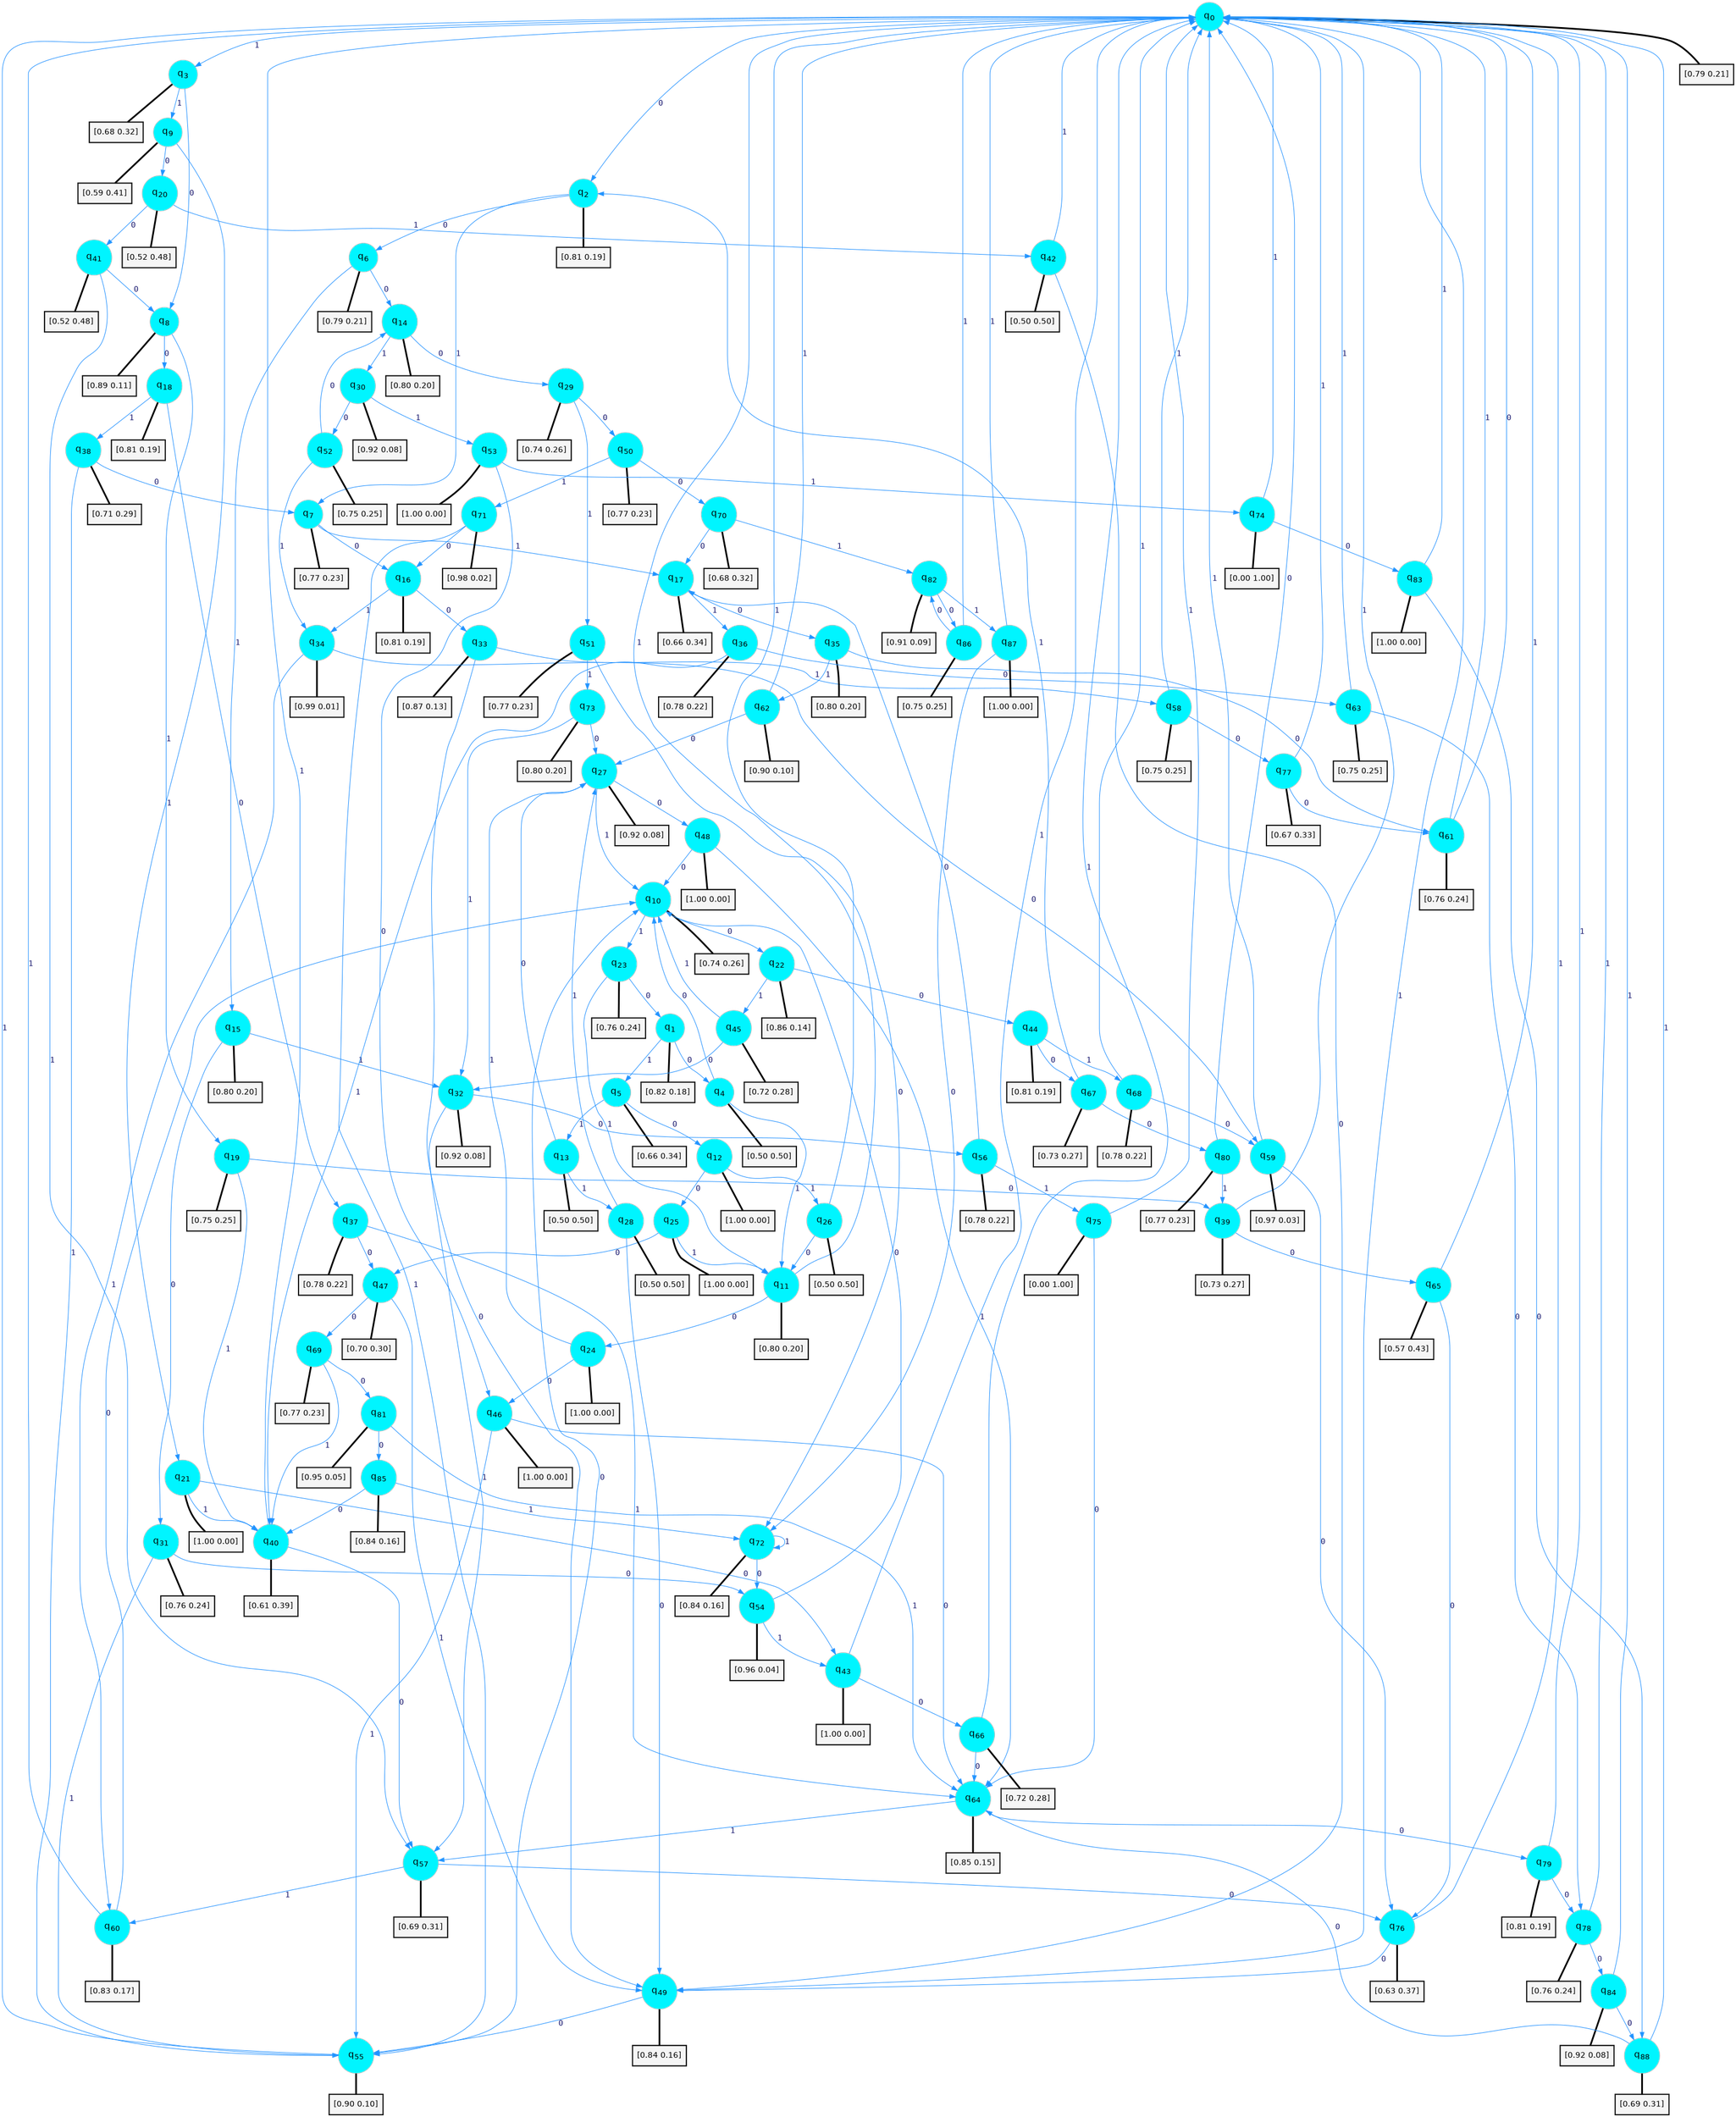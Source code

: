 digraph G {
graph [
bgcolor=transparent, dpi=300, rankdir=TD, size="40,25"];
node [
color=gray, fillcolor=turquoise1, fontcolor=black, fontname=Helvetica, fontsize=16, fontweight=bold, shape=circle, style=filled];
edge [
arrowsize=1, color=dodgerblue1, fontcolor=midnightblue, fontname=courier, fontweight=bold, penwidth=1, style=solid, weight=20];
0[label=<q<SUB>0</SUB>>];
1[label=<q<SUB>1</SUB>>];
2[label=<q<SUB>2</SUB>>];
3[label=<q<SUB>3</SUB>>];
4[label=<q<SUB>4</SUB>>];
5[label=<q<SUB>5</SUB>>];
6[label=<q<SUB>6</SUB>>];
7[label=<q<SUB>7</SUB>>];
8[label=<q<SUB>8</SUB>>];
9[label=<q<SUB>9</SUB>>];
10[label=<q<SUB>10</SUB>>];
11[label=<q<SUB>11</SUB>>];
12[label=<q<SUB>12</SUB>>];
13[label=<q<SUB>13</SUB>>];
14[label=<q<SUB>14</SUB>>];
15[label=<q<SUB>15</SUB>>];
16[label=<q<SUB>16</SUB>>];
17[label=<q<SUB>17</SUB>>];
18[label=<q<SUB>18</SUB>>];
19[label=<q<SUB>19</SUB>>];
20[label=<q<SUB>20</SUB>>];
21[label=<q<SUB>21</SUB>>];
22[label=<q<SUB>22</SUB>>];
23[label=<q<SUB>23</SUB>>];
24[label=<q<SUB>24</SUB>>];
25[label=<q<SUB>25</SUB>>];
26[label=<q<SUB>26</SUB>>];
27[label=<q<SUB>27</SUB>>];
28[label=<q<SUB>28</SUB>>];
29[label=<q<SUB>29</SUB>>];
30[label=<q<SUB>30</SUB>>];
31[label=<q<SUB>31</SUB>>];
32[label=<q<SUB>32</SUB>>];
33[label=<q<SUB>33</SUB>>];
34[label=<q<SUB>34</SUB>>];
35[label=<q<SUB>35</SUB>>];
36[label=<q<SUB>36</SUB>>];
37[label=<q<SUB>37</SUB>>];
38[label=<q<SUB>38</SUB>>];
39[label=<q<SUB>39</SUB>>];
40[label=<q<SUB>40</SUB>>];
41[label=<q<SUB>41</SUB>>];
42[label=<q<SUB>42</SUB>>];
43[label=<q<SUB>43</SUB>>];
44[label=<q<SUB>44</SUB>>];
45[label=<q<SUB>45</SUB>>];
46[label=<q<SUB>46</SUB>>];
47[label=<q<SUB>47</SUB>>];
48[label=<q<SUB>48</SUB>>];
49[label=<q<SUB>49</SUB>>];
50[label=<q<SUB>50</SUB>>];
51[label=<q<SUB>51</SUB>>];
52[label=<q<SUB>52</SUB>>];
53[label=<q<SUB>53</SUB>>];
54[label=<q<SUB>54</SUB>>];
55[label=<q<SUB>55</SUB>>];
56[label=<q<SUB>56</SUB>>];
57[label=<q<SUB>57</SUB>>];
58[label=<q<SUB>58</SUB>>];
59[label=<q<SUB>59</SUB>>];
60[label=<q<SUB>60</SUB>>];
61[label=<q<SUB>61</SUB>>];
62[label=<q<SUB>62</SUB>>];
63[label=<q<SUB>63</SUB>>];
64[label=<q<SUB>64</SUB>>];
65[label=<q<SUB>65</SUB>>];
66[label=<q<SUB>66</SUB>>];
67[label=<q<SUB>67</SUB>>];
68[label=<q<SUB>68</SUB>>];
69[label=<q<SUB>69</SUB>>];
70[label=<q<SUB>70</SUB>>];
71[label=<q<SUB>71</SUB>>];
72[label=<q<SUB>72</SUB>>];
73[label=<q<SUB>73</SUB>>];
74[label=<q<SUB>74</SUB>>];
75[label=<q<SUB>75</SUB>>];
76[label=<q<SUB>76</SUB>>];
77[label=<q<SUB>77</SUB>>];
78[label=<q<SUB>78</SUB>>];
79[label=<q<SUB>79</SUB>>];
80[label=<q<SUB>80</SUB>>];
81[label=<q<SUB>81</SUB>>];
82[label=<q<SUB>82</SUB>>];
83[label=<q<SUB>83</SUB>>];
84[label=<q<SUB>84</SUB>>];
85[label=<q<SUB>85</SUB>>];
86[label=<q<SUB>86</SUB>>];
87[label=<q<SUB>87</SUB>>];
88[label=<q<SUB>88</SUB>>];
89[label="[0.79 0.21]", shape=box,fontcolor=black, fontname=Helvetica, fontsize=14, penwidth=2, fillcolor=whitesmoke,color=black];
90[label="[0.82 0.18]", shape=box,fontcolor=black, fontname=Helvetica, fontsize=14, penwidth=2, fillcolor=whitesmoke,color=black];
91[label="[0.81 0.19]", shape=box,fontcolor=black, fontname=Helvetica, fontsize=14, penwidth=2, fillcolor=whitesmoke,color=black];
92[label="[0.68 0.32]", shape=box,fontcolor=black, fontname=Helvetica, fontsize=14, penwidth=2, fillcolor=whitesmoke,color=black];
93[label="[0.50 0.50]", shape=box,fontcolor=black, fontname=Helvetica, fontsize=14, penwidth=2, fillcolor=whitesmoke,color=black];
94[label="[0.66 0.34]", shape=box,fontcolor=black, fontname=Helvetica, fontsize=14, penwidth=2, fillcolor=whitesmoke,color=black];
95[label="[0.79 0.21]", shape=box,fontcolor=black, fontname=Helvetica, fontsize=14, penwidth=2, fillcolor=whitesmoke,color=black];
96[label="[0.77 0.23]", shape=box,fontcolor=black, fontname=Helvetica, fontsize=14, penwidth=2, fillcolor=whitesmoke,color=black];
97[label="[0.89 0.11]", shape=box,fontcolor=black, fontname=Helvetica, fontsize=14, penwidth=2, fillcolor=whitesmoke,color=black];
98[label="[0.59 0.41]", shape=box,fontcolor=black, fontname=Helvetica, fontsize=14, penwidth=2, fillcolor=whitesmoke,color=black];
99[label="[0.74 0.26]", shape=box,fontcolor=black, fontname=Helvetica, fontsize=14, penwidth=2, fillcolor=whitesmoke,color=black];
100[label="[0.80 0.20]", shape=box,fontcolor=black, fontname=Helvetica, fontsize=14, penwidth=2, fillcolor=whitesmoke,color=black];
101[label="[1.00 0.00]", shape=box,fontcolor=black, fontname=Helvetica, fontsize=14, penwidth=2, fillcolor=whitesmoke,color=black];
102[label="[0.50 0.50]", shape=box,fontcolor=black, fontname=Helvetica, fontsize=14, penwidth=2, fillcolor=whitesmoke,color=black];
103[label="[0.80 0.20]", shape=box,fontcolor=black, fontname=Helvetica, fontsize=14, penwidth=2, fillcolor=whitesmoke,color=black];
104[label="[0.80 0.20]", shape=box,fontcolor=black, fontname=Helvetica, fontsize=14, penwidth=2, fillcolor=whitesmoke,color=black];
105[label="[0.81 0.19]", shape=box,fontcolor=black, fontname=Helvetica, fontsize=14, penwidth=2, fillcolor=whitesmoke,color=black];
106[label="[0.66 0.34]", shape=box,fontcolor=black, fontname=Helvetica, fontsize=14, penwidth=2, fillcolor=whitesmoke,color=black];
107[label="[0.81 0.19]", shape=box,fontcolor=black, fontname=Helvetica, fontsize=14, penwidth=2, fillcolor=whitesmoke,color=black];
108[label="[0.75 0.25]", shape=box,fontcolor=black, fontname=Helvetica, fontsize=14, penwidth=2, fillcolor=whitesmoke,color=black];
109[label="[0.52 0.48]", shape=box,fontcolor=black, fontname=Helvetica, fontsize=14, penwidth=2, fillcolor=whitesmoke,color=black];
110[label="[1.00 0.00]", shape=box,fontcolor=black, fontname=Helvetica, fontsize=14, penwidth=2, fillcolor=whitesmoke,color=black];
111[label="[0.86 0.14]", shape=box,fontcolor=black, fontname=Helvetica, fontsize=14, penwidth=2, fillcolor=whitesmoke,color=black];
112[label="[0.76 0.24]", shape=box,fontcolor=black, fontname=Helvetica, fontsize=14, penwidth=2, fillcolor=whitesmoke,color=black];
113[label="[1.00 0.00]", shape=box,fontcolor=black, fontname=Helvetica, fontsize=14, penwidth=2, fillcolor=whitesmoke,color=black];
114[label="[1.00 0.00]", shape=box,fontcolor=black, fontname=Helvetica, fontsize=14, penwidth=2, fillcolor=whitesmoke,color=black];
115[label="[0.50 0.50]", shape=box,fontcolor=black, fontname=Helvetica, fontsize=14, penwidth=2, fillcolor=whitesmoke,color=black];
116[label="[0.92 0.08]", shape=box,fontcolor=black, fontname=Helvetica, fontsize=14, penwidth=2, fillcolor=whitesmoke,color=black];
117[label="[0.50 0.50]", shape=box,fontcolor=black, fontname=Helvetica, fontsize=14, penwidth=2, fillcolor=whitesmoke,color=black];
118[label="[0.74 0.26]", shape=box,fontcolor=black, fontname=Helvetica, fontsize=14, penwidth=2, fillcolor=whitesmoke,color=black];
119[label="[0.92 0.08]", shape=box,fontcolor=black, fontname=Helvetica, fontsize=14, penwidth=2, fillcolor=whitesmoke,color=black];
120[label="[0.76 0.24]", shape=box,fontcolor=black, fontname=Helvetica, fontsize=14, penwidth=2, fillcolor=whitesmoke,color=black];
121[label="[0.92 0.08]", shape=box,fontcolor=black, fontname=Helvetica, fontsize=14, penwidth=2, fillcolor=whitesmoke,color=black];
122[label="[0.87 0.13]", shape=box,fontcolor=black, fontname=Helvetica, fontsize=14, penwidth=2, fillcolor=whitesmoke,color=black];
123[label="[0.99 0.01]", shape=box,fontcolor=black, fontname=Helvetica, fontsize=14, penwidth=2, fillcolor=whitesmoke,color=black];
124[label="[0.80 0.20]", shape=box,fontcolor=black, fontname=Helvetica, fontsize=14, penwidth=2, fillcolor=whitesmoke,color=black];
125[label="[0.78 0.22]", shape=box,fontcolor=black, fontname=Helvetica, fontsize=14, penwidth=2, fillcolor=whitesmoke,color=black];
126[label="[0.78 0.22]", shape=box,fontcolor=black, fontname=Helvetica, fontsize=14, penwidth=2, fillcolor=whitesmoke,color=black];
127[label="[0.71 0.29]", shape=box,fontcolor=black, fontname=Helvetica, fontsize=14, penwidth=2, fillcolor=whitesmoke,color=black];
128[label="[0.73 0.27]", shape=box,fontcolor=black, fontname=Helvetica, fontsize=14, penwidth=2, fillcolor=whitesmoke,color=black];
129[label="[0.61 0.39]", shape=box,fontcolor=black, fontname=Helvetica, fontsize=14, penwidth=2, fillcolor=whitesmoke,color=black];
130[label="[0.52 0.48]", shape=box,fontcolor=black, fontname=Helvetica, fontsize=14, penwidth=2, fillcolor=whitesmoke,color=black];
131[label="[0.50 0.50]", shape=box,fontcolor=black, fontname=Helvetica, fontsize=14, penwidth=2, fillcolor=whitesmoke,color=black];
132[label="[1.00 0.00]", shape=box,fontcolor=black, fontname=Helvetica, fontsize=14, penwidth=2, fillcolor=whitesmoke,color=black];
133[label="[0.81 0.19]", shape=box,fontcolor=black, fontname=Helvetica, fontsize=14, penwidth=2, fillcolor=whitesmoke,color=black];
134[label="[0.72 0.28]", shape=box,fontcolor=black, fontname=Helvetica, fontsize=14, penwidth=2, fillcolor=whitesmoke,color=black];
135[label="[1.00 0.00]", shape=box,fontcolor=black, fontname=Helvetica, fontsize=14, penwidth=2, fillcolor=whitesmoke,color=black];
136[label="[0.70 0.30]", shape=box,fontcolor=black, fontname=Helvetica, fontsize=14, penwidth=2, fillcolor=whitesmoke,color=black];
137[label="[1.00 0.00]", shape=box,fontcolor=black, fontname=Helvetica, fontsize=14, penwidth=2, fillcolor=whitesmoke,color=black];
138[label="[0.84 0.16]", shape=box,fontcolor=black, fontname=Helvetica, fontsize=14, penwidth=2, fillcolor=whitesmoke,color=black];
139[label="[0.77 0.23]", shape=box,fontcolor=black, fontname=Helvetica, fontsize=14, penwidth=2, fillcolor=whitesmoke,color=black];
140[label="[0.77 0.23]", shape=box,fontcolor=black, fontname=Helvetica, fontsize=14, penwidth=2, fillcolor=whitesmoke,color=black];
141[label="[0.75 0.25]", shape=box,fontcolor=black, fontname=Helvetica, fontsize=14, penwidth=2, fillcolor=whitesmoke,color=black];
142[label="[1.00 0.00]", shape=box,fontcolor=black, fontname=Helvetica, fontsize=14, penwidth=2, fillcolor=whitesmoke,color=black];
143[label="[0.96 0.04]", shape=box,fontcolor=black, fontname=Helvetica, fontsize=14, penwidth=2, fillcolor=whitesmoke,color=black];
144[label="[0.90 0.10]", shape=box,fontcolor=black, fontname=Helvetica, fontsize=14, penwidth=2, fillcolor=whitesmoke,color=black];
145[label="[0.78 0.22]", shape=box,fontcolor=black, fontname=Helvetica, fontsize=14, penwidth=2, fillcolor=whitesmoke,color=black];
146[label="[0.69 0.31]", shape=box,fontcolor=black, fontname=Helvetica, fontsize=14, penwidth=2, fillcolor=whitesmoke,color=black];
147[label="[0.75 0.25]", shape=box,fontcolor=black, fontname=Helvetica, fontsize=14, penwidth=2, fillcolor=whitesmoke,color=black];
148[label="[0.97 0.03]", shape=box,fontcolor=black, fontname=Helvetica, fontsize=14, penwidth=2, fillcolor=whitesmoke,color=black];
149[label="[0.83 0.17]", shape=box,fontcolor=black, fontname=Helvetica, fontsize=14, penwidth=2, fillcolor=whitesmoke,color=black];
150[label="[0.76 0.24]", shape=box,fontcolor=black, fontname=Helvetica, fontsize=14, penwidth=2, fillcolor=whitesmoke,color=black];
151[label="[0.90 0.10]", shape=box,fontcolor=black, fontname=Helvetica, fontsize=14, penwidth=2, fillcolor=whitesmoke,color=black];
152[label="[0.75 0.25]", shape=box,fontcolor=black, fontname=Helvetica, fontsize=14, penwidth=2, fillcolor=whitesmoke,color=black];
153[label="[0.85 0.15]", shape=box,fontcolor=black, fontname=Helvetica, fontsize=14, penwidth=2, fillcolor=whitesmoke,color=black];
154[label="[0.57 0.43]", shape=box,fontcolor=black, fontname=Helvetica, fontsize=14, penwidth=2, fillcolor=whitesmoke,color=black];
155[label="[0.72 0.28]", shape=box,fontcolor=black, fontname=Helvetica, fontsize=14, penwidth=2, fillcolor=whitesmoke,color=black];
156[label="[0.73 0.27]", shape=box,fontcolor=black, fontname=Helvetica, fontsize=14, penwidth=2, fillcolor=whitesmoke,color=black];
157[label="[0.78 0.22]", shape=box,fontcolor=black, fontname=Helvetica, fontsize=14, penwidth=2, fillcolor=whitesmoke,color=black];
158[label="[0.77 0.23]", shape=box,fontcolor=black, fontname=Helvetica, fontsize=14, penwidth=2, fillcolor=whitesmoke,color=black];
159[label="[0.68 0.32]", shape=box,fontcolor=black, fontname=Helvetica, fontsize=14, penwidth=2, fillcolor=whitesmoke,color=black];
160[label="[0.98 0.02]", shape=box,fontcolor=black, fontname=Helvetica, fontsize=14, penwidth=2, fillcolor=whitesmoke,color=black];
161[label="[0.84 0.16]", shape=box,fontcolor=black, fontname=Helvetica, fontsize=14, penwidth=2, fillcolor=whitesmoke,color=black];
162[label="[0.80 0.20]", shape=box,fontcolor=black, fontname=Helvetica, fontsize=14, penwidth=2, fillcolor=whitesmoke,color=black];
163[label="[0.00 1.00]", shape=box,fontcolor=black, fontname=Helvetica, fontsize=14, penwidth=2, fillcolor=whitesmoke,color=black];
164[label="[0.00 1.00]", shape=box,fontcolor=black, fontname=Helvetica, fontsize=14, penwidth=2, fillcolor=whitesmoke,color=black];
165[label="[0.63 0.37]", shape=box,fontcolor=black, fontname=Helvetica, fontsize=14, penwidth=2, fillcolor=whitesmoke,color=black];
166[label="[0.67 0.33]", shape=box,fontcolor=black, fontname=Helvetica, fontsize=14, penwidth=2, fillcolor=whitesmoke,color=black];
167[label="[0.76 0.24]", shape=box,fontcolor=black, fontname=Helvetica, fontsize=14, penwidth=2, fillcolor=whitesmoke,color=black];
168[label="[0.81 0.19]", shape=box,fontcolor=black, fontname=Helvetica, fontsize=14, penwidth=2, fillcolor=whitesmoke,color=black];
169[label="[0.77 0.23]", shape=box,fontcolor=black, fontname=Helvetica, fontsize=14, penwidth=2, fillcolor=whitesmoke,color=black];
170[label="[0.95 0.05]", shape=box,fontcolor=black, fontname=Helvetica, fontsize=14, penwidth=2, fillcolor=whitesmoke,color=black];
171[label="[0.91 0.09]", shape=box,fontcolor=black, fontname=Helvetica, fontsize=14, penwidth=2, fillcolor=whitesmoke,color=black];
172[label="[1.00 0.00]", shape=box,fontcolor=black, fontname=Helvetica, fontsize=14, penwidth=2, fillcolor=whitesmoke,color=black];
173[label="[0.92 0.08]", shape=box,fontcolor=black, fontname=Helvetica, fontsize=14, penwidth=2, fillcolor=whitesmoke,color=black];
174[label="[0.84 0.16]", shape=box,fontcolor=black, fontname=Helvetica, fontsize=14, penwidth=2, fillcolor=whitesmoke,color=black];
175[label="[0.75 0.25]", shape=box,fontcolor=black, fontname=Helvetica, fontsize=14, penwidth=2, fillcolor=whitesmoke,color=black];
176[label="[1.00 0.00]", shape=box,fontcolor=black, fontname=Helvetica, fontsize=14, penwidth=2, fillcolor=whitesmoke,color=black];
177[label="[0.69 0.31]", shape=box,fontcolor=black, fontname=Helvetica, fontsize=14, penwidth=2, fillcolor=whitesmoke,color=black];
0->2 [label=0];
0->3 [label=1];
0->89 [arrowhead=none, penwidth=3,color=black];
1->4 [label=0];
1->5 [label=1];
1->90 [arrowhead=none, penwidth=3,color=black];
2->6 [label=0];
2->7 [label=1];
2->91 [arrowhead=none, penwidth=3,color=black];
3->8 [label=0];
3->9 [label=1];
3->92 [arrowhead=none, penwidth=3,color=black];
4->10 [label=0];
4->11 [label=1];
4->93 [arrowhead=none, penwidth=3,color=black];
5->12 [label=0];
5->13 [label=1];
5->94 [arrowhead=none, penwidth=3,color=black];
6->14 [label=0];
6->15 [label=1];
6->95 [arrowhead=none, penwidth=3,color=black];
7->16 [label=0];
7->17 [label=1];
7->96 [arrowhead=none, penwidth=3,color=black];
8->18 [label=0];
8->19 [label=1];
8->97 [arrowhead=none, penwidth=3,color=black];
9->20 [label=0];
9->21 [label=1];
9->98 [arrowhead=none, penwidth=3,color=black];
10->22 [label=0];
10->23 [label=1];
10->99 [arrowhead=none, penwidth=3,color=black];
11->24 [label=0];
11->0 [label=1];
11->100 [arrowhead=none, penwidth=3,color=black];
12->25 [label=0];
12->26 [label=1];
12->101 [arrowhead=none, penwidth=3,color=black];
13->27 [label=0];
13->28 [label=1];
13->102 [arrowhead=none, penwidth=3,color=black];
14->29 [label=0];
14->30 [label=1];
14->103 [arrowhead=none, penwidth=3,color=black];
15->31 [label=0];
15->32 [label=1];
15->104 [arrowhead=none, penwidth=3,color=black];
16->33 [label=0];
16->34 [label=1];
16->105 [arrowhead=none, penwidth=3,color=black];
17->35 [label=0];
17->36 [label=1];
17->106 [arrowhead=none, penwidth=3,color=black];
18->37 [label=0];
18->38 [label=1];
18->107 [arrowhead=none, penwidth=3,color=black];
19->39 [label=0];
19->40 [label=1];
19->108 [arrowhead=none, penwidth=3,color=black];
20->41 [label=0];
20->42 [label=1];
20->109 [arrowhead=none, penwidth=3,color=black];
21->43 [label=0];
21->40 [label=1];
21->110 [arrowhead=none, penwidth=3,color=black];
22->44 [label=0];
22->45 [label=1];
22->111 [arrowhead=none, penwidth=3,color=black];
23->1 [label=0];
23->11 [label=1];
23->112 [arrowhead=none, penwidth=3,color=black];
24->46 [label=0];
24->27 [label=1];
24->113 [arrowhead=none, penwidth=3,color=black];
25->47 [label=0];
25->11 [label=1];
25->114 [arrowhead=none, penwidth=3,color=black];
26->11 [label=0];
26->0 [label=1];
26->115 [arrowhead=none, penwidth=3,color=black];
27->48 [label=0];
27->10 [label=1];
27->116 [arrowhead=none, penwidth=3,color=black];
28->49 [label=0];
28->27 [label=1];
28->117 [arrowhead=none, penwidth=3,color=black];
29->50 [label=0];
29->51 [label=1];
29->118 [arrowhead=none, penwidth=3,color=black];
30->52 [label=0];
30->53 [label=1];
30->119 [arrowhead=none, penwidth=3,color=black];
31->54 [label=0];
31->55 [label=1];
31->120 [arrowhead=none, penwidth=3,color=black];
32->56 [label=0];
32->57 [label=1];
32->121 [arrowhead=none, penwidth=3,color=black];
33->49 [label=0];
33->58 [label=1];
33->122 [arrowhead=none, penwidth=3,color=black];
34->59 [label=0];
34->60 [label=1];
34->123 [arrowhead=none, penwidth=3,color=black];
35->61 [label=0];
35->62 [label=1];
35->124 [arrowhead=none, penwidth=3,color=black];
36->63 [label=0];
36->40 [label=1];
36->125 [arrowhead=none, penwidth=3,color=black];
37->47 [label=0];
37->64 [label=1];
37->126 [arrowhead=none, penwidth=3,color=black];
38->7 [label=0];
38->55 [label=1];
38->127 [arrowhead=none, penwidth=3,color=black];
39->65 [label=0];
39->0 [label=1];
39->128 [arrowhead=none, penwidth=3,color=black];
40->57 [label=0];
40->0 [label=1];
40->129 [arrowhead=none, penwidth=3,color=black];
41->8 [label=0];
41->57 [label=1];
41->130 [arrowhead=none, penwidth=3,color=black];
42->49 [label=0];
42->0 [label=1];
42->131 [arrowhead=none, penwidth=3,color=black];
43->66 [label=0];
43->0 [label=1];
43->132 [arrowhead=none, penwidth=3,color=black];
44->67 [label=0];
44->68 [label=1];
44->133 [arrowhead=none, penwidth=3,color=black];
45->32 [label=0];
45->10 [label=1];
45->134 [arrowhead=none, penwidth=3,color=black];
46->64 [label=0];
46->55 [label=1];
46->135 [arrowhead=none, penwidth=3,color=black];
47->69 [label=0];
47->49 [label=1];
47->136 [arrowhead=none, penwidth=3,color=black];
48->10 [label=0];
48->64 [label=1];
48->137 [arrowhead=none, penwidth=3,color=black];
49->55 [label=0];
49->0 [label=1];
49->138 [arrowhead=none, penwidth=3,color=black];
50->70 [label=0];
50->71 [label=1];
50->139 [arrowhead=none, penwidth=3,color=black];
51->72 [label=0];
51->73 [label=1];
51->140 [arrowhead=none, penwidth=3,color=black];
52->14 [label=0];
52->34 [label=1];
52->141 [arrowhead=none, penwidth=3,color=black];
53->46 [label=0];
53->74 [label=1];
53->142 [arrowhead=none, penwidth=3,color=black];
54->10 [label=0];
54->43 [label=1];
54->143 [arrowhead=none, penwidth=3,color=black];
55->10 [label=0];
55->0 [label=1];
55->144 [arrowhead=none, penwidth=3,color=black];
56->17 [label=0];
56->75 [label=1];
56->145 [arrowhead=none, penwidth=3,color=black];
57->76 [label=0];
57->60 [label=1];
57->146 [arrowhead=none, penwidth=3,color=black];
58->77 [label=0];
58->0 [label=1];
58->147 [arrowhead=none, penwidth=3,color=black];
59->76 [label=0];
59->0 [label=1];
59->148 [arrowhead=none, penwidth=3,color=black];
60->10 [label=0];
60->0 [label=1];
60->149 [arrowhead=none, penwidth=3,color=black];
61->0 [label=0];
61->0 [label=1];
61->150 [arrowhead=none, penwidth=3,color=black];
62->27 [label=0];
62->0 [label=1];
62->151 [arrowhead=none, penwidth=3,color=black];
63->78 [label=0];
63->0 [label=1];
63->152 [arrowhead=none, penwidth=3,color=black];
64->79 [label=0];
64->57 [label=1];
64->153 [arrowhead=none, penwidth=3,color=black];
65->76 [label=0];
65->0 [label=1];
65->154 [arrowhead=none, penwidth=3,color=black];
66->64 [label=0];
66->0 [label=1];
66->155 [arrowhead=none, penwidth=3,color=black];
67->80 [label=0];
67->2 [label=1];
67->156 [arrowhead=none, penwidth=3,color=black];
68->59 [label=0];
68->0 [label=1];
68->157 [arrowhead=none, penwidth=3,color=black];
69->81 [label=0];
69->40 [label=1];
69->158 [arrowhead=none, penwidth=3,color=black];
70->17 [label=0];
70->82 [label=1];
70->159 [arrowhead=none, penwidth=3,color=black];
71->16 [label=0];
71->55 [label=1];
71->160 [arrowhead=none, penwidth=3,color=black];
72->54 [label=0];
72->72 [label=1];
72->161 [arrowhead=none, penwidth=3,color=black];
73->27 [label=0];
73->32 [label=1];
73->162 [arrowhead=none, penwidth=3,color=black];
74->83 [label=0];
74->0 [label=1];
74->163 [arrowhead=none, penwidth=3,color=black];
75->64 [label=0];
75->0 [label=1];
75->164 [arrowhead=none, penwidth=3,color=black];
76->49 [label=0];
76->0 [label=1];
76->165 [arrowhead=none, penwidth=3,color=black];
77->61 [label=0];
77->0 [label=1];
77->166 [arrowhead=none, penwidth=3,color=black];
78->84 [label=0];
78->0 [label=1];
78->167 [arrowhead=none, penwidth=3,color=black];
79->78 [label=0];
79->0 [label=1];
79->168 [arrowhead=none, penwidth=3,color=black];
80->0 [label=0];
80->39 [label=1];
80->169 [arrowhead=none, penwidth=3,color=black];
81->85 [label=0];
81->64 [label=1];
81->170 [arrowhead=none, penwidth=3,color=black];
82->86 [label=0];
82->87 [label=1];
82->171 [arrowhead=none, penwidth=3,color=black];
83->88 [label=0];
83->0 [label=1];
83->172 [arrowhead=none, penwidth=3,color=black];
84->88 [label=0];
84->0 [label=1];
84->173 [arrowhead=none, penwidth=3,color=black];
85->40 [label=0];
85->72 [label=1];
85->174 [arrowhead=none, penwidth=3,color=black];
86->82 [label=0];
86->0 [label=1];
86->175 [arrowhead=none, penwidth=3,color=black];
87->72 [label=0];
87->0 [label=1];
87->176 [arrowhead=none, penwidth=3,color=black];
88->64 [label=0];
88->0 [label=1];
88->177 [arrowhead=none, penwidth=3,color=black];
}
